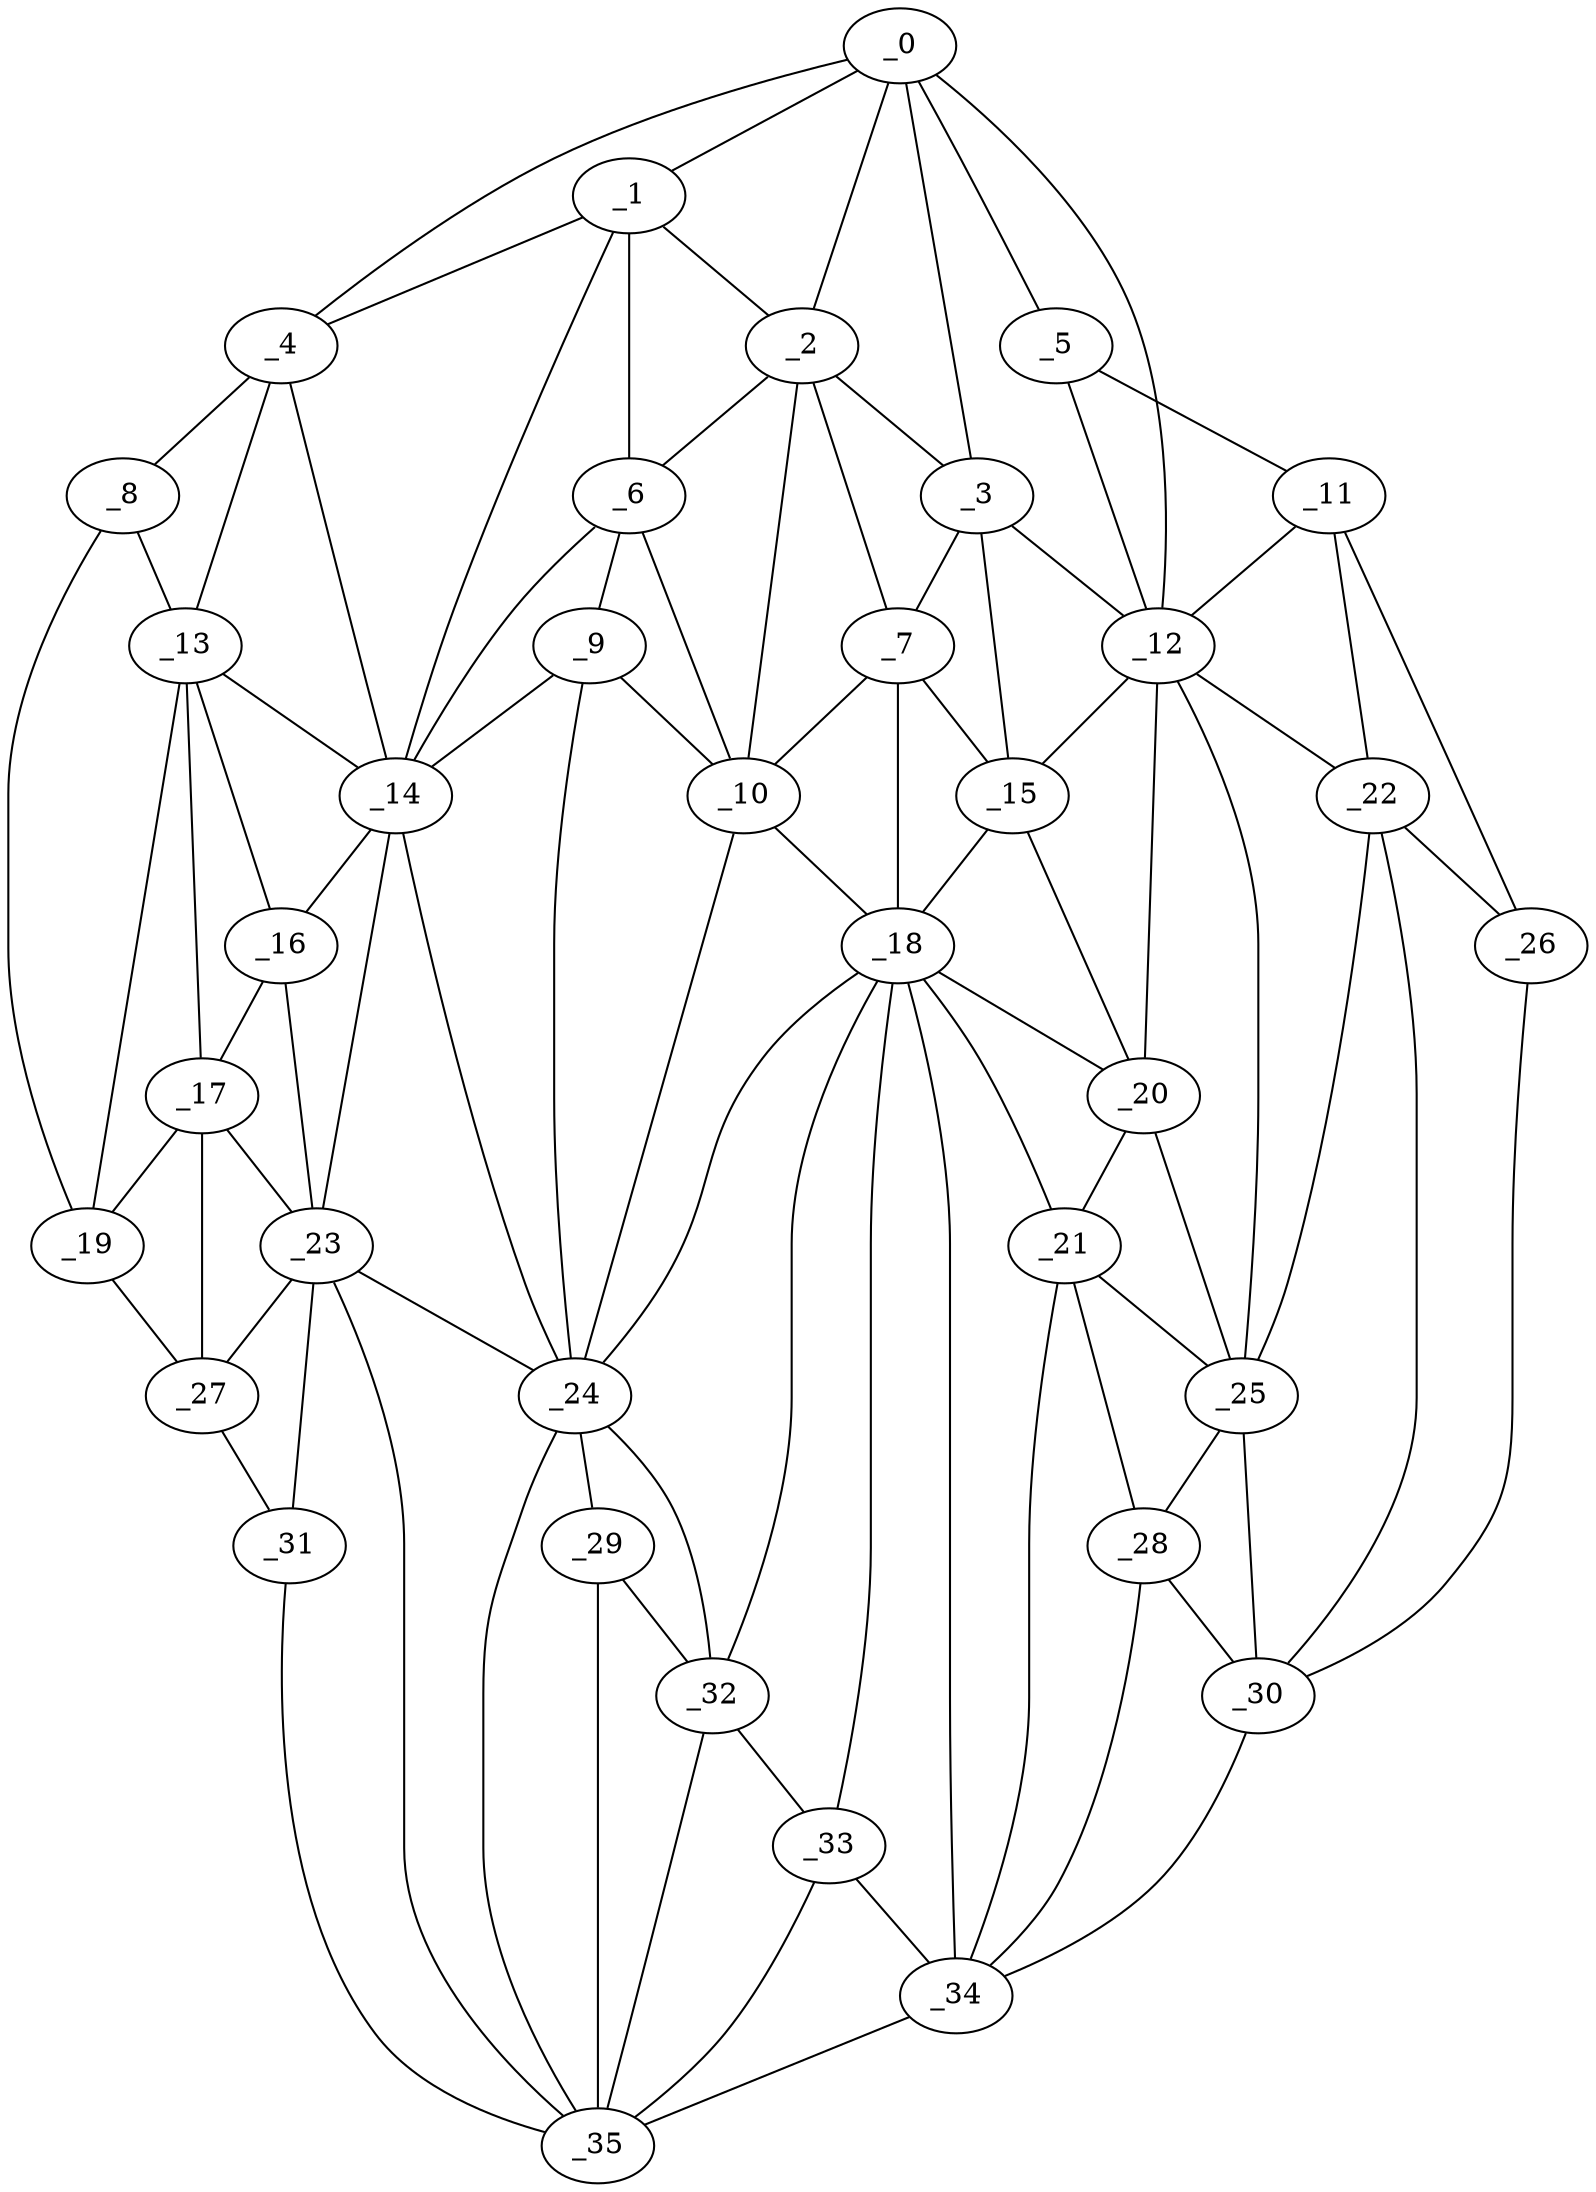 graph "obj62__135.gxl" {
	_0	 [x=36,
		y=109];
	_1	 [x=38,
		y=49];
	_0 -- _1	 [valence=2];
	_2	 [x=38,
		y=59];
	_0 -- _2	 [valence=2];
	_3	 [x=38,
		y=72];
	_0 -- _3	 [valence=1];
	_4	 [x=39,
		y=8];
	_0 -- _4	 [valence=1];
	_5	 [x=40,
		y=122];
	_0 -- _5	 [valence=1];
	_12	 [x=55,
		y=105];
	_0 -- _12	 [valence=2];
	_1 -- _2	 [valence=1];
	_1 -- _4	 [valence=2];
	_6	 [x=45,
		y=52];
	_1 -- _6	 [valence=2];
	_14	 [x=61,
		y=37];
	_1 -- _14	 [valence=2];
	_2 -- _3	 [valence=1];
	_2 -- _6	 [valence=2];
	_7	 [x=45,
		y=68];
	_2 -- _7	 [valence=2];
	_10	 [x=50,
		y=61];
	_2 -- _10	 [valence=2];
	_3 -- _7	 [valence=2];
	_3 -- _12	 [valence=1];
	_15	 [x=62,
		y=94];
	_3 -- _15	 [valence=2];
	_8	 [x=49,
		y=3];
	_4 -- _8	 [valence=1];
	_13	 [x=57,
		y=12];
	_4 -- _13	 [valence=1];
	_4 -- _14	 [valence=2];
	_11	 [x=54,
		y=123];
	_5 -- _11	 [valence=1];
	_5 -- _12	 [valence=1];
	_9	 [x=50,
		y=53];
	_6 -- _9	 [valence=1];
	_6 -- _10	 [valence=1];
	_6 -- _14	 [valence=1];
	_7 -- _10	 [valence=1];
	_7 -- _15	 [valence=2];
	_18	 [x=71,
		y=90];
	_7 -- _18	 [valence=2];
	_8 -- _13	 [valence=1];
	_19	 [x=72,
		y=6];
	_8 -- _19	 [valence=1];
	_9 -- _10	 [valence=2];
	_9 -- _14	 [valence=2];
	_24	 [x=78,
		y=48];
	_9 -- _24	 [valence=1];
	_10 -- _18	 [valence=1];
	_10 -- _24	 [valence=1];
	_11 -- _12	 [valence=1];
	_22	 [x=76,
		y=115];
	_11 -- _22	 [valence=2];
	_26	 [x=79,
		y=123];
	_11 -- _26	 [valence=1];
	_12 -- _15	 [valence=2];
	_20	 [x=73,
		y=97];
	_12 -- _20	 [valence=1];
	_12 -- _22	 [valence=2];
	_25	 [x=78,
		y=105];
	_12 -- _25	 [valence=2];
	_13 -- _14	 [valence=2];
	_16	 [x=65,
		y=32];
	_13 -- _16	 [valence=2];
	_17	 [x=71,
		y=27];
	_13 -- _17	 [valence=2];
	_13 -- _19	 [valence=2];
	_14 -- _16	 [valence=2];
	_23	 [x=77,
		y=34];
	_14 -- _23	 [valence=1];
	_14 -- _24	 [valence=2];
	_15 -- _18	 [valence=1];
	_15 -- _20	 [valence=2];
	_16 -- _17	 [valence=2];
	_16 -- _23	 [valence=2];
	_17 -- _19	 [valence=1];
	_17 -- _23	 [valence=2];
	_27	 [x=91,
		y=16];
	_17 -- _27	 [valence=2];
	_18 -- _20	 [valence=2];
	_21	 [x=75,
		y=93];
	_18 -- _21	 [valence=1];
	_18 -- _24	 [valence=2];
	_32	 [x=95,
		y=66];
	_18 -- _32	 [valence=2];
	_33	 [x=95,
		y=73];
	_18 -- _33	 [valence=2];
	_34	 [x=95,
		y=81];
	_18 -- _34	 [valence=2];
	_19 -- _27	 [valence=1];
	_20 -- _21	 [valence=1];
	_20 -- _25	 [valence=1];
	_21 -- _25	 [valence=2];
	_28	 [x=92,
		y=97];
	_21 -- _28	 [valence=1];
	_21 -- _34	 [valence=2];
	_22 -- _25	 [valence=1];
	_22 -- _26	 [valence=2];
	_30	 [x=94,
		y=106];
	_22 -- _30	 [valence=2];
	_23 -- _24	 [valence=2];
	_23 -- _27	 [valence=1];
	_31	 [x=95,
		y=26];
	_23 -- _31	 [valence=2];
	_35	 [x=96,
		y=42];
	_23 -- _35	 [valence=1];
	_29	 [x=94,
		y=53];
	_24 -- _29	 [valence=2];
	_24 -- _32	 [valence=1];
	_24 -- _35	 [valence=1];
	_25 -- _28	 [valence=2];
	_25 -- _30	 [valence=2];
	_26 -- _30	 [valence=1];
	_27 -- _31	 [valence=1];
	_28 -- _30	 [valence=2];
	_28 -- _34	 [valence=1];
	_29 -- _32	 [valence=1];
	_29 -- _35	 [valence=2];
	_30 -- _34	 [valence=1];
	_31 -- _35	 [valence=1];
	_32 -- _33	 [valence=1];
	_32 -- _35	 [valence=2];
	_33 -- _34	 [valence=1];
	_33 -- _35	 [valence=2];
	_34 -- _35	 [valence=1];
}

